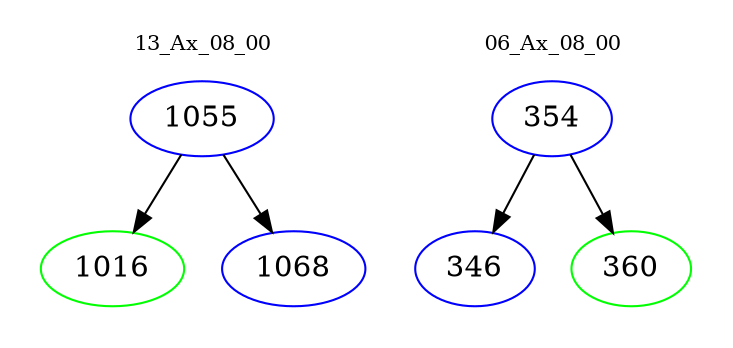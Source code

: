 digraph{
subgraph cluster_0 {
color = white
label = "13_Ax_08_00";
fontsize=10;
T0_1055 [label="1055", color="blue"]
T0_1055 -> T0_1016 [color="black"]
T0_1016 [label="1016", color="green"]
T0_1055 -> T0_1068 [color="black"]
T0_1068 [label="1068", color="blue"]
}
subgraph cluster_1 {
color = white
label = "06_Ax_08_00";
fontsize=10;
T1_354 [label="354", color="blue"]
T1_354 -> T1_346 [color="black"]
T1_346 [label="346", color="blue"]
T1_354 -> T1_360 [color="black"]
T1_360 [label="360", color="green"]
}
}
